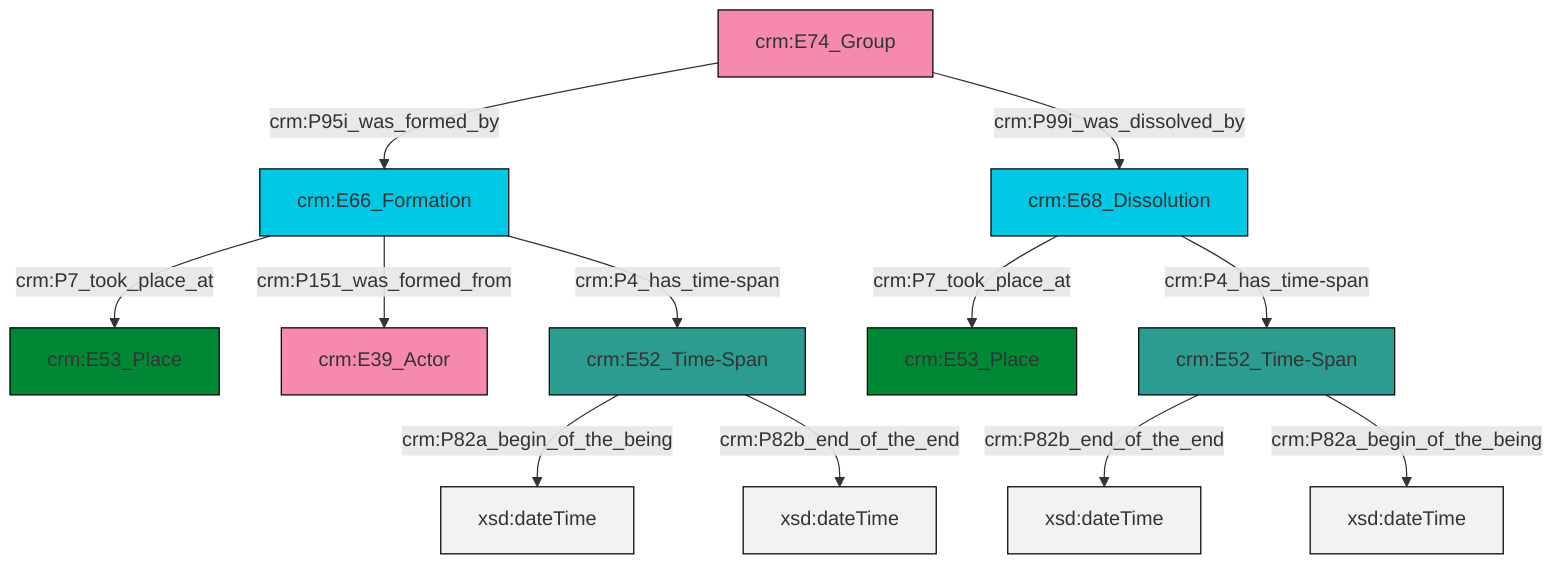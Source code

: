 graph TD
classDef Literal fill:#f2f2f2,stroke:#000000;
classDef CRM_Entity fill:#FFFFFF,stroke:#000000;
classDef Temporal_Entity fill:#00C9E6, stroke:#000000;
classDef Type fill:#E18312, stroke:#000000;
classDef Time-Span fill:#2C9C91, stroke:#000000;
classDef Appellation fill:#FFEB7F, stroke:#000000;
classDef Place fill:#008836, stroke:#000000;
classDef Persistent_Item fill:#B266B2, stroke:#000000;
classDef Conceptual_Object fill:#FFD700, stroke:#000000;
classDef Physical_Thing fill:#D2B48C, stroke:#000000;
classDef Actor fill:#f58aad, stroke:#000000;
classDef PC_Classes fill:#4ce600, stroke:#000000;
classDef Multi fill:#cccccc,stroke:#000000;

4["crm:E52_Time-Span"]:::Time-Span -->|crm:P82a_begin_of_the_being| 5[xsd:dateTime]:::Literal
6["crm:E52_Time-Span"]:::Time-Span -->|crm:P82b_end_of_the_end| 7[xsd:dateTime]:::Literal
9["crm:E68_Dissolution"]:::Temporal_Entity -->|crm:P7_took_place_at| 10["crm:E53_Place"]:::Place
2["crm:E66_Formation"]:::Temporal_Entity -->|crm:P7_took_place_at| 11["crm:E53_Place"]:::Place
6["crm:E52_Time-Span"]:::Time-Span -->|crm:P82a_begin_of_the_being| 13[xsd:dateTime]:::Literal
0["crm:E74_Group"]:::Actor -->|crm:P95i_was_formed_by| 2["crm:E66_Formation"]:::Temporal_Entity
2["crm:E66_Formation"]:::Temporal_Entity -->|crm:P151_was_formed_from| 15["crm:E39_Actor"]:::Actor
9["crm:E68_Dissolution"]:::Temporal_Entity -->|crm:P4_has_time-span| 6["crm:E52_Time-Span"]:::Time-Span
0["crm:E74_Group"]:::Actor -->|crm:P99i_was_dissolved_by| 9["crm:E68_Dissolution"]:::Temporal_Entity
4["crm:E52_Time-Span"]:::Time-Span -->|crm:P82b_end_of_the_end| 17[xsd:dateTime]:::Literal
2["crm:E66_Formation"]:::Temporal_Entity -->|crm:P4_has_time-span| 4["crm:E52_Time-Span"]:::Time-Span
